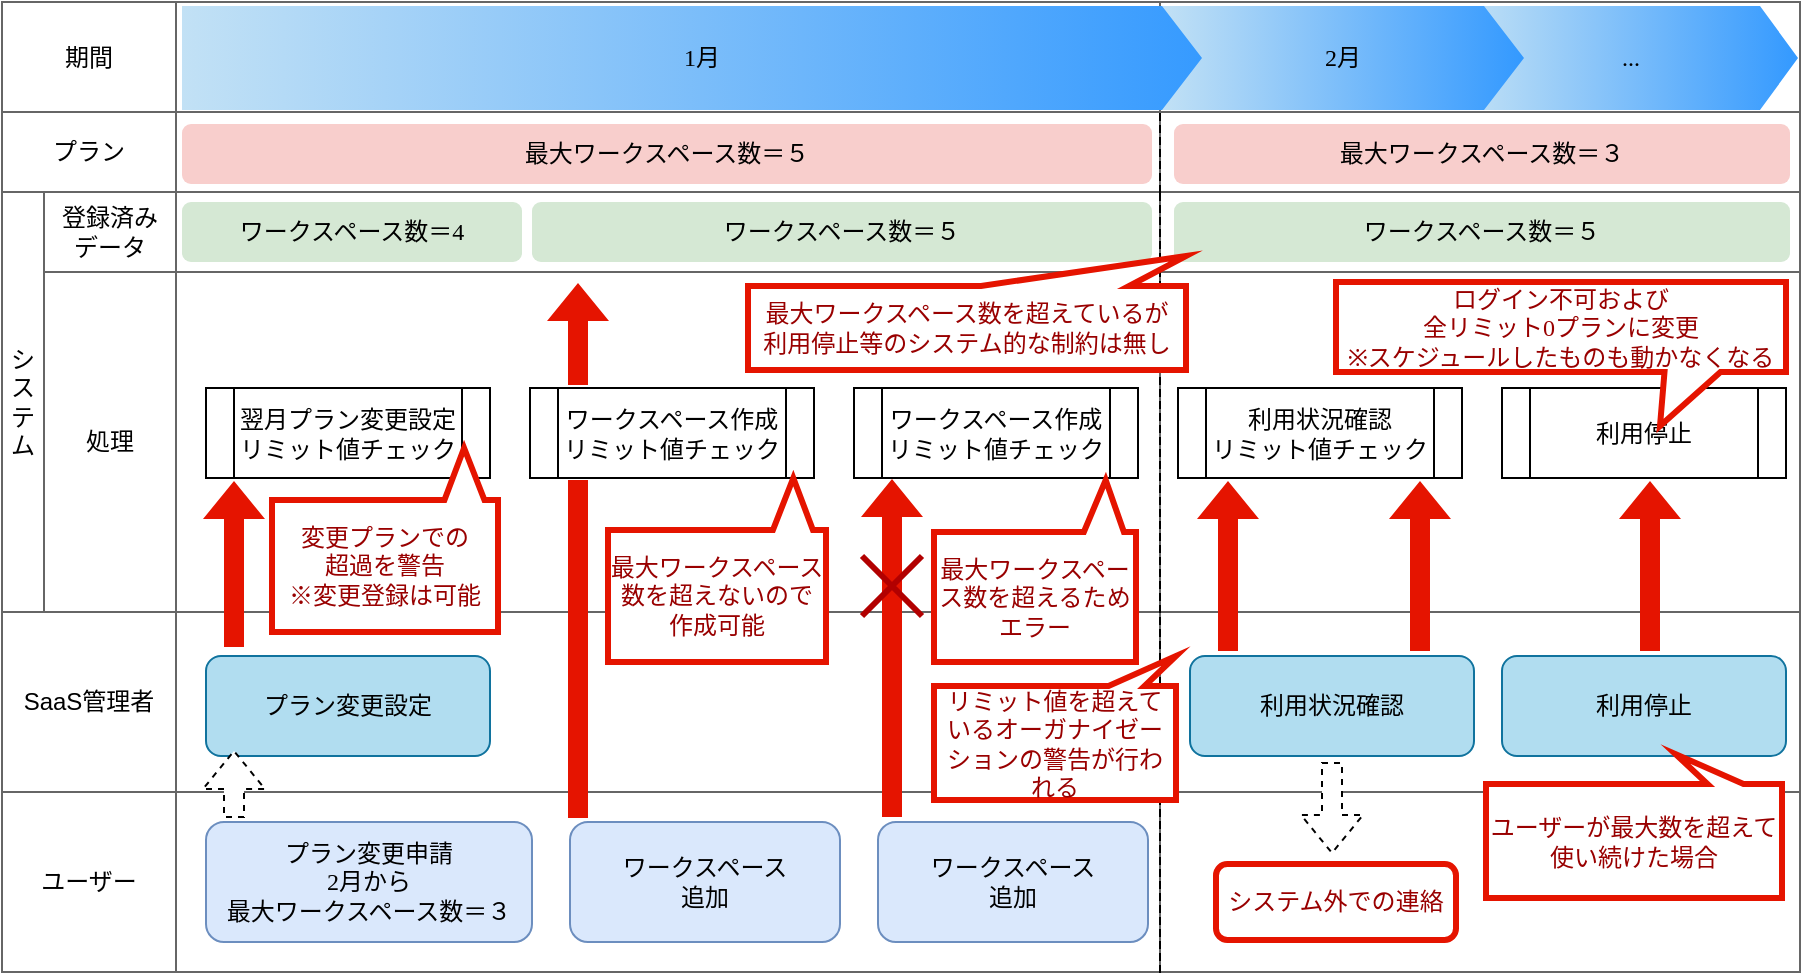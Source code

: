 <mxfile version="20.7.4" type="device" pages="2"><diagram id="C5RBs43oDa-KdzZeNtuy" name="吹き出し"><mxGraphModel dx="1036" dy="214" grid="0" gridSize="10" guides="1" tooltips="1" connect="1" arrows="1" fold="1" page="0" pageScale="1" pageWidth="827" pageHeight="1169" math="0" shadow="0"><root><mxCell id="WIyWlLk6GJQsqaUBKTNV-0"/><object label="BASE" id="WIyWlLk6GJQsqaUBKTNV-1"><mxCell style="" parent="WIyWlLk6GJQsqaUBKTNV-0"/></object><mxCell id="iHXsN30_TzAsGnxSxxiz-37" value="" style="shape=table;startSize=0;container=1;collapsible=0;childLayout=tableLayout;strokeColor=#666666;" parent="WIyWlLk6GJQsqaUBKTNV-1" vertex="1"><mxGeometry x="40" y="442" width="899" height="485" as="geometry"/></mxCell><mxCell id="iHXsN30_TzAsGnxSxxiz-38" value="" style="shape=tableRow;horizontal=0;startSize=0;swimlaneHead=0;swimlaneBody=0;top=0;left=0;bottom=0;right=0;collapsible=0;dropTarget=0;fillColor=none;points=[[0,0.5],[1,0.5]];portConstraint=eastwest;" parent="iHXsN30_TzAsGnxSxxiz-37" vertex="1"><mxGeometry width="899" height="55" as="geometry"/></mxCell><mxCell id="iHXsN30_TzAsGnxSxxiz-39" value="期間" style="shape=partialRectangle;html=1;whiteSpace=wrap;connectable=0;overflow=hidden;fillColor=none;top=0;left=0;bottom=0;right=0;pointerEvents=1;rowspan=1;colspan=2;strokeColor=#121212;" parent="iHXsN30_TzAsGnxSxxiz-38" vertex="1"><mxGeometry width="87" height="55" as="geometry"><mxRectangle width="21" height="55" as="alternateBounds"/></mxGeometry></mxCell><mxCell id="iHXsN30_TzAsGnxSxxiz-40" value="" style="shape=partialRectangle;html=1;whiteSpace=wrap;connectable=0;overflow=hidden;fillColor=none;top=0;left=0;bottom=0;right=0;pointerEvents=1;" parent="iHXsN30_TzAsGnxSxxiz-38" vertex="1" visible="0"><mxGeometry x="21" width="66" height="55" as="geometry"><mxRectangle width="66" height="55" as="alternateBounds"/></mxGeometry></mxCell><mxCell id="iHXsN30_TzAsGnxSxxiz-41" value="1月" style="shape=partialRectangle;html=1;whiteSpace=wrap;connectable=0;overflow=hidden;fillColor=none;top=0;left=0;bottom=0;right=0;pointerEvents=1;" parent="iHXsN30_TzAsGnxSxxiz-38" vertex="1"><mxGeometry x="87" width="492" height="55" as="geometry"><mxRectangle width="492" height="55" as="alternateBounds"/></mxGeometry></mxCell><mxCell id="iHXsN30_TzAsGnxSxxiz-42" value="2月" style="shape=partialRectangle;html=1;whiteSpace=wrap;connectable=0;overflow=hidden;fillColor=none;top=0;left=0;bottom=0;right=0;pointerEvents=1;" parent="iHXsN30_TzAsGnxSxxiz-38" vertex="1"><mxGeometry x="579" width="320" height="55" as="geometry"><mxRectangle width="320" height="55" as="alternateBounds"/></mxGeometry></mxCell><mxCell id="iHXsN30_TzAsGnxSxxiz-44" value="" style="shape=tableRow;horizontal=0;startSize=0;swimlaneHead=0;swimlaneBody=0;top=0;left=0;bottom=0;right=0;collapsible=0;dropTarget=0;fillColor=none;points=[[0,0.5],[1,0.5]];portConstraint=eastwest;" parent="iHXsN30_TzAsGnxSxxiz-37" vertex="1"><mxGeometry y="55" width="899" height="40" as="geometry"/></mxCell><mxCell id="iHXsN30_TzAsGnxSxxiz-45" value="プラン" style="shape=partialRectangle;html=1;whiteSpace=wrap;connectable=0;overflow=hidden;fillColor=none;top=0;left=0;bottom=0;right=0;pointerEvents=1;rowspan=1;colspan=2;strokeColor=#121212;" parent="iHXsN30_TzAsGnxSxxiz-44" vertex="1"><mxGeometry width="87" height="40" as="geometry"><mxRectangle width="21" height="40" as="alternateBounds"/></mxGeometry></mxCell><mxCell id="iHXsN30_TzAsGnxSxxiz-46" value="" style="shape=partialRectangle;html=1;whiteSpace=wrap;connectable=0;overflow=hidden;fillColor=none;top=0;left=0;bottom=0;right=0;pointerEvents=1;" parent="iHXsN30_TzAsGnxSxxiz-44" vertex="1" visible="0"><mxGeometry x="21" width="66" height="40" as="geometry"><mxRectangle width="66" height="40" as="alternateBounds"/></mxGeometry></mxCell><mxCell id="iHXsN30_TzAsGnxSxxiz-47" value="" style="shape=partialRectangle;html=1;whiteSpace=wrap;connectable=0;overflow=hidden;fillColor=none;top=0;left=0;bottom=0;right=0;pointerEvents=1;" parent="iHXsN30_TzAsGnxSxxiz-44" vertex="1"><mxGeometry x="87" width="492" height="40" as="geometry"><mxRectangle width="492" height="40" as="alternateBounds"/></mxGeometry></mxCell><mxCell id="iHXsN30_TzAsGnxSxxiz-48" value="" style="shape=partialRectangle;html=1;whiteSpace=wrap;connectable=0;overflow=hidden;fillColor=none;top=0;left=1;bottom=0;right=0;pointerEvents=1;dashed=1;" parent="iHXsN30_TzAsGnxSxxiz-44" vertex="1"><mxGeometry x="579" width="320" height="40" as="geometry"><mxRectangle width="320" height="40" as="alternateBounds"/></mxGeometry></mxCell><mxCell id="iHXsN30_TzAsGnxSxxiz-50" value="" style="shape=tableRow;horizontal=1;startSize=0;swimlaneHead=0;swimlaneBody=0;top=0;left=0;bottom=0;right=0;collapsible=0;dropTarget=0;fillColor=none;points=[[0,0.5],[1,0.5]];portConstraint=eastwest;" parent="iHXsN30_TzAsGnxSxxiz-37" vertex="1"><mxGeometry y="95" width="899" height="40" as="geometry"/></mxCell><mxCell id="iHXsN30_TzAsGnxSxxiz-51" value="シ&lt;br&gt;ス&lt;br&gt;テ&lt;br&gt;ム" style="shape=partialRectangle;html=1;whiteSpace=wrap;connectable=0;overflow=hidden;fillColor=none;top=0;left=0;bottom=0;right=0;pointerEvents=1;rowspan=2;colspan=1;horizontal=1;fontFamily=Tahoma;strokeColor=#121212;" parent="iHXsN30_TzAsGnxSxxiz-50" vertex="1"><mxGeometry width="21" height="210" as="geometry"><mxRectangle width="21" height="40" as="alternateBounds"/></mxGeometry></mxCell><mxCell id="iHXsN30_TzAsGnxSxxiz-52" value="登録済み&lt;br&gt;データ" style="shape=partialRectangle;html=1;whiteSpace=wrap;connectable=0;overflow=hidden;fillColor=none;top=0;left=0;bottom=0;right=0;pointerEvents=1;strokeColor=#121212;" parent="iHXsN30_TzAsGnxSxxiz-50" vertex="1"><mxGeometry x="21" width="66" height="40" as="geometry"><mxRectangle width="66" height="40" as="alternateBounds"/></mxGeometry></mxCell><mxCell id="iHXsN30_TzAsGnxSxxiz-53" value="" style="shape=partialRectangle;html=1;whiteSpace=wrap;connectable=0;overflow=hidden;fillColor=none;top=0;left=0;bottom=0;right=0;pointerEvents=1;" parent="iHXsN30_TzAsGnxSxxiz-50" vertex="1"><mxGeometry x="87" width="492" height="40" as="geometry"><mxRectangle width="492" height="40" as="alternateBounds"/></mxGeometry></mxCell><mxCell id="iHXsN30_TzAsGnxSxxiz-54" value="" style="shape=partialRectangle;html=1;whiteSpace=wrap;connectable=0;overflow=hidden;fillColor=none;top=0;left=1;bottom=0;right=0;pointerEvents=1;dashed=1;" parent="iHXsN30_TzAsGnxSxxiz-50" vertex="1"><mxGeometry x="579" width="320" height="40" as="geometry"><mxRectangle width="320" height="40" as="alternateBounds"/></mxGeometry></mxCell><mxCell id="iHXsN30_TzAsGnxSxxiz-56" value="" style="shape=tableRow;horizontal=0;startSize=0;swimlaneHead=0;swimlaneBody=0;top=0;left=0;bottom=0;right=0;collapsible=0;dropTarget=0;fillColor=none;points=[[0,0.5],[1,0.5]];portConstraint=eastwest;" parent="iHXsN30_TzAsGnxSxxiz-37" vertex="1"><mxGeometry y="135" width="899" height="170" as="geometry"/></mxCell><mxCell id="iHXsN30_TzAsGnxSxxiz-57" value="" style="shape=partialRectangle;html=1;whiteSpace=wrap;connectable=0;overflow=hidden;fillColor=none;top=0;left=0;bottom=0;right=0;pointerEvents=1;" parent="iHXsN30_TzAsGnxSxxiz-56" vertex="1" visible="0"><mxGeometry width="21" height="170" as="geometry"><mxRectangle width="21" height="170" as="alternateBounds"/></mxGeometry></mxCell><mxCell id="iHXsN30_TzAsGnxSxxiz-58" value="処理" style="shape=partialRectangle;html=1;whiteSpace=wrap;connectable=0;overflow=hidden;fillColor=none;top=0;left=0;bottom=0;right=0;pointerEvents=1;strokeColor=#121212;" parent="iHXsN30_TzAsGnxSxxiz-56" vertex="1"><mxGeometry x="21" width="66" height="170" as="geometry"><mxRectangle width="66" height="170" as="alternateBounds"/></mxGeometry></mxCell><mxCell id="iHXsN30_TzAsGnxSxxiz-59" value="" style="shape=partialRectangle;html=1;whiteSpace=wrap;connectable=0;overflow=hidden;fillColor=none;top=0;left=0;bottom=0;right=0;pointerEvents=1;" parent="iHXsN30_TzAsGnxSxxiz-56" vertex="1"><mxGeometry x="87" width="492" height="170" as="geometry"><mxRectangle width="492" height="170" as="alternateBounds"/></mxGeometry></mxCell><mxCell id="iHXsN30_TzAsGnxSxxiz-60" value="" style="shape=partialRectangle;html=1;whiteSpace=wrap;connectable=0;overflow=hidden;fillColor=none;top=0;left=1;bottom=0;right=0;pointerEvents=1;dashed=1;" parent="iHXsN30_TzAsGnxSxxiz-56" vertex="1"><mxGeometry x="579" width="320" height="170" as="geometry"><mxRectangle width="320" height="170" as="alternateBounds"/></mxGeometry></mxCell><mxCell id="iHXsN30_TzAsGnxSxxiz-62" value="" style="shape=tableRow;horizontal=0;startSize=0;swimlaneHead=0;swimlaneBody=0;top=0;left=0;bottom=0;right=0;collapsible=0;dropTarget=0;fillColor=none;points=[[0,0.5],[1,0.5]];portConstraint=eastwest;" parent="iHXsN30_TzAsGnxSxxiz-37" vertex="1"><mxGeometry y="305" width="899" height="90" as="geometry"/></mxCell><mxCell id="iHXsN30_TzAsGnxSxxiz-63" value="SaaS管理者" style="shape=partialRectangle;html=1;whiteSpace=wrap;connectable=0;overflow=hidden;fillColor=none;top=0;left=0;bottom=0;right=0;pointerEvents=1;rowspan=1;colspan=2;strokeColor=#121212;" parent="iHXsN30_TzAsGnxSxxiz-62" vertex="1"><mxGeometry width="87" height="90" as="geometry"><mxRectangle width="21" height="90" as="alternateBounds"/></mxGeometry></mxCell><mxCell id="iHXsN30_TzAsGnxSxxiz-64" value="" style="shape=partialRectangle;html=1;whiteSpace=wrap;connectable=0;overflow=hidden;fillColor=none;top=0;left=0;bottom=0;right=0;pointerEvents=1;" parent="iHXsN30_TzAsGnxSxxiz-62" vertex="1" visible="0"><mxGeometry x="21" width="66" height="90" as="geometry"><mxRectangle width="66" height="90" as="alternateBounds"/></mxGeometry></mxCell><mxCell id="iHXsN30_TzAsGnxSxxiz-65" value="" style="shape=partialRectangle;html=1;whiteSpace=wrap;connectable=0;overflow=hidden;fillColor=none;top=0;left=0;bottom=0;right=1;pointerEvents=1;strokeColor=none;" parent="iHXsN30_TzAsGnxSxxiz-62" vertex="1"><mxGeometry x="87" width="492" height="90" as="geometry"><mxRectangle width="492" height="90" as="alternateBounds"/></mxGeometry></mxCell><mxCell id="iHXsN30_TzAsGnxSxxiz-66" value="" style="shape=partialRectangle;html=1;whiteSpace=wrap;connectable=0;overflow=hidden;fillColor=none;top=0;left=1;bottom=0;right=0;pointerEvents=1;dashed=1;" parent="iHXsN30_TzAsGnxSxxiz-62" vertex="1"><mxGeometry x="579" width="320" height="90" as="geometry"><mxRectangle width="320" height="90" as="alternateBounds"/></mxGeometry></mxCell><mxCell id="iHXsN30_TzAsGnxSxxiz-68" value="" style="shape=tableRow;horizontal=0;startSize=0;swimlaneHead=0;swimlaneBody=0;top=0;left=0;bottom=0;right=0;collapsible=0;dropTarget=0;fillColor=none;points=[[0,0.5],[1,0.5]];portConstraint=eastwest;" parent="iHXsN30_TzAsGnxSxxiz-37" vertex="1"><mxGeometry y="395" width="899" height="90" as="geometry"/></mxCell><mxCell id="iHXsN30_TzAsGnxSxxiz-69" value="ユーザー" style="shape=partialRectangle;html=1;whiteSpace=wrap;connectable=0;overflow=hidden;fillColor=none;top=0;left=0;bottom=0;right=0;pointerEvents=1;rowspan=1;colspan=2;strokeColor=#121212;" parent="iHXsN30_TzAsGnxSxxiz-68" vertex="1"><mxGeometry width="87" height="90" as="geometry"><mxRectangle width="21" height="90" as="alternateBounds"/></mxGeometry></mxCell><mxCell id="iHXsN30_TzAsGnxSxxiz-70" value="" style="shape=partialRectangle;html=1;whiteSpace=wrap;connectable=0;overflow=hidden;fillColor=none;top=0;left=0;bottom=0;right=0;pointerEvents=1;" parent="iHXsN30_TzAsGnxSxxiz-68" vertex="1" visible="0"><mxGeometry x="21" width="66" height="90" as="geometry"><mxRectangle width="66" height="90" as="alternateBounds"/></mxGeometry></mxCell><mxCell id="iHXsN30_TzAsGnxSxxiz-71" value="" style="shape=partialRectangle;html=1;whiteSpace=wrap;connectable=0;overflow=hidden;fillColor=none;top=0;left=0;bottom=0;right=0;pointerEvents=1;" parent="iHXsN30_TzAsGnxSxxiz-68" vertex="1"><mxGeometry x="87" width="492" height="90" as="geometry"><mxRectangle width="492" height="90" as="alternateBounds"/></mxGeometry></mxCell><mxCell id="iHXsN30_TzAsGnxSxxiz-72" value="" style="shape=partialRectangle;html=1;whiteSpace=wrap;connectable=0;overflow=hidden;fillColor=none;top=0;left=1;bottom=0;right=0;pointerEvents=1;dashed=1;" parent="iHXsN30_TzAsGnxSxxiz-68" vertex="1"><mxGeometry x="579" width="320" height="90" as="geometry"><mxRectangle width="320" height="90" as="alternateBounds"/></mxGeometry></mxCell><mxCell id="iHXsN30_TzAsGnxSxxiz-74" value="最大ワークスペース数＝５" style="rounded=1;whiteSpace=wrap;html=1;fontFamily=Tahoma;fillColor=#f8cecc;strokeColor=none;" parent="WIyWlLk6GJQsqaUBKTNV-1" vertex="1"><mxGeometry x="130" y="503" width="485" height="30" as="geometry"/></mxCell><mxCell id="iHXsN30_TzAsGnxSxxiz-75" value="ワークスペース数＝4" style="rounded=1;whiteSpace=wrap;html=1;fontFamily=Tahoma;fillColor=#d5e8d4;strokeColor=none;" parent="WIyWlLk6GJQsqaUBKTNV-1" vertex="1"><mxGeometry x="130" y="542" width="170" height="30" as="geometry"/></mxCell><mxCell id="iHXsN30_TzAsGnxSxxiz-76" value="ワークスペース数＝５" style="rounded=1;whiteSpace=wrap;html=1;fontFamily=Tahoma;fillColor=#d5e8d4;strokeColor=none;" parent="WIyWlLk6GJQsqaUBKTNV-1" vertex="1"><mxGeometry x="305" y="542" width="310" height="30" as="geometry"/></mxCell><mxCell id="iHXsN30_TzAsGnxSxxiz-78" value="最大ワークスペース数＝３" style="rounded=1;whiteSpace=wrap;html=1;fontFamily=Tahoma;fillColor=#f8cecc;strokeColor=none;" parent="WIyWlLk6GJQsqaUBKTNV-1" vertex="1"><mxGeometry x="626" y="503" width="308" height="30" as="geometry"/></mxCell><mxCell id="iHXsN30_TzAsGnxSxxiz-79" value="翌月プラン変更設定&lt;br&gt;リミット値チェック" style="shape=process;whiteSpace=wrap;html=1;backgroundOutline=1;fontFamily=Tahoma;" parent="WIyWlLk6GJQsqaUBKTNV-1" vertex="1"><mxGeometry x="142" y="635" width="142" height="45" as="geometry"/></mxCell><mxCell id="iHXsN30_TzAsGnxSxxiz-81" value="ワークスペース作成&lt;br&gt;リミット値チェック" style="shape=process;whiteSpace=wrap;html=1;backgroundOutline=1;fontFamily=Tahoma;" parent="WIyWlLk6GJQsqaUBKTNV-1" vertex="1"><mxGeometry x="466" y="635" width="142" height="45" as="geometry"/></mxCell><mxCell id="iHXsN30_TzAsGnxSxxiz-82" value="プラン変更設定" style="rounded=1;whiteSpace=wrap;html=1;fontFamily=Tahoma;fillColor=#b1ddf0;strokeColor=#10739e;flipH=1;" parent="WIyWlLk6GJQsqaUBKTNV-1" vertex="1"><mxGeometry x="142" y="769" width="142" height="50" as="geometry"/></mxCell><mxCell id="iHXsN30_TzAsGnxSxxiz-84" value="..." style="shape=step;perimeter=stepPerimeter;whiteSpace=wrap;html=1;fixedSize=1;strokeColor=none;fontFamily=Tahoma;fillColor=#c2e1f5;gradientColor=#3399FF;gradientDirection=east;size=19;" parent="WIyWlLk6GJQsqaUBKTNV-1" vertex="1"><mxGeometry x="771" y="444" width="167" height="52" as="geometry"/></mxCell><mxCell id="iHXsN30_TzAsGnxSxxiz-83" value="1月" style="shape=step;perimeter=stepPerimeter;whiteSpace=wrap;html=1;fixedSize=1;strokeColor=none;fontFamily=Tahoma;fillColor=#c2e1f5;gradientColor=#3399FF;gradientDirection=east;size=0;" parent="WIyWlLk6GJQsqaUBKTNV-1" vertex="1"><mxGeometry x="130" y="444" width="520" height="52" as="geometry"/></mxCell><mxCell id="iHXsN30_TzAsGnxSxxiz-85" value="2月" style="shape=step;perimeter=stepPerimeter;whiteSpace=wrap;html=1;fixedSize=1;strokeColor=none;fontFamily=Tahoma;fillColor=#c2e1f5;gradientColor=#3399FF;gradientDirection=east;" parent="WIyWlLk6GJQsqaUBKTNV-1" vertex="1"><mxGeometry x="620" y="444" width="181" height="52" as="geometry"/></mxCell><mxCell id="iHXsN30_TzAsGnxSxxiz-89" value="ワークスペース数＝５" style="rounded=1;whiteSpace=wrap;html=1;fontFamily=Tahoma;fillColor=#d5e8d4;strokeColor=none;" parent="WIyWlLk6GJQsqaUBKTNV-1" vertex="1"><mxGeometry x="626" y="542" width="308" height="30" as="geometry"/></mxCell><mxCell id="iHXsN30_TzAsGnxSxxiz-126" value="利用状況確認&lt;br&gt;リミット値チェック" style="shape=process;whiteSpace=wrap;html=1;backgroundOutline=1;fontFamily=Tahoma;" parent="WIyWlLk6GJQsqaUBKTNV-1" vertex="1"><mxGeometry x="628" y="635" width="142" height="45" as="geometry"/></mxCell><mxCell id="iHXsN30_TzAsGnxSxxiz-127" value="利用停止" style="shape=process;whiteSpace=wrap;html=1;backgroundOutline=1;fontFamily=Tahoma;" parent="WIyWlLk6GJQsqaUBKTNV-1" vertex="1"><mxGeometry x="790" y="635" width="142" height="45" as="geometry"/></mxCell><mxCell id="iHXsN30_TzAsGnxSxxiz-128" value="利用状況確認" style="rounded=1;whiteSpace=wrap;html=1;fontFamily=Tahoma;fillColor=#b1ddf0;strokeColor=#10739e;flipH=1;" parent="WIyWlLk6GJQsqaUBKTNV-1" vertex="1"><mxGeometry x="634" y="769" width="142" height="50" as="geometry"/></mxCell><mxCell id="iHXsN30_TzAsGnxSxxiz-129" value="利用停止" style="rounded=1;whiteSpace=wrap;html=1;fontFamily=Tahoma;fillColor=#b1ddf0;strokeColor=#10739e;flipH=1;" parent="WIyWlLk6GJQsqaUBKTNV-1" vertex="1"><mxGeometry x="790" y="769" width="142" height="50" as="geometry"/></mxCell><mxCell id="iHXsN30_TzAsGnxSxxiz-130" value="プラン変更申請&lt;br&gt;2月から&lt;br&gt;最大ワークスペース数＝３" style="rounded=1;whiteSpace=wrap;html=1;fontFamily=Tahoma;fillColor=#dae8fc;strokeColor=#6c8ebf;" parent="WIyWlLk6GJQsqaUBKTNV-1" vertex="1"><mxGeometry x="142" y="852" width="163" height="60" as="geometry"/></mxCell><mxCell id="iHXsN30_TzAsGnxSxxiz-131" value="ワークスペース&lt;br&gt;追加" style="rounded=1;whiteSpace=wrap;html=1;fontFamily=Tahoma;fillColor=#dae8fc;strokeColor=#6c8ebf;" parent="WIyWlLk6GJQsqaUBKTNV-1" vertex="1"><mxGeometry x="324" y="852" width="135" height="60" as="geometry"/></mxCell><mxCell id="iHXsN30_TzAsGnxSxxiz-132" value="ワークスペース&lt;br&gt;追加" style="rounded=1;whiteSpace=wrap;html=1;fontFamily=Tahoma;fillColor=#dae8fc;strokeColor=#6c8ebf;" parent="WIyWlLk6GJQsqaUBKTNV-1" vertex="1"><mxGeometry x="478" y="852" width="135" height="60" as="geometry"/></mxCell><mxCell id="iHXsN30_TzAsGnxSxxiz-80" value="ワークスペース作成&lt;br&gt;リミット値チェック" style="shape=process;whiteSpace=wrap;html=1;backgroundOutline=1;fontFamily=Tahoma;" parent="WIyWlLk6GJQsqaUBKTNV-1" vertex="1"><mxGeometry x="304" y="635" width="142" height="45" as="geometry"/></mxCell><object label="矢印" id="iHXsN30_TzAsGnxSxxiz-77"><mxCell parent="WIyWlLk6GJQsqaUBKTNV-0"/></object><mxCell id="iHXsN30_TzAsGnxSxxiz-135" value="" style="shape=flexArrow;endArrow=classic;html=1;rounded=0;fontFamily=Tahoma;width=10;dashed=1;fillColor=default;" parent="iHXsN30_TzAsGnxSxxiz-77" edge="1"><mxGeometry width="50" height="50" relative="1" as="geometry"><mxPoint x="156" y="850" as="sourcePoint"/><mxPoint x="156" y="816" as="targetPoint"/></mxGeometry></mxCell><mxCell id="iHXsN30_TzAsGnxSxxiz-137" value="" style="shape=flexArrow;endArrow=classic;html=1;rounded=0;fontFamily=Tahoma;width=10;fillColor=#e51400;strokeColor=none;" parent="iHXsN30_TzAsGnxSxxiz-77" edge="1"><mxGeometry width="50" height="50" relative="1" as="geometry"><mxPoint x="156" y="765" as="sourcePoint"/><mxPoint x="156" y="681" as="targetPoint"/></mxGeometry></mxCell><mxCell id="iHXsN30_TzAsGnxSxxiz-138" value="" style="shape=flexArrow;endArrow=classic;html=1;rounded=0;fontFamily=Tahoma;width=10;fillColor=#e51400;strokeColor=none;" parent="iHXsN30_TzAsGnxSxxiz-77" edge="1"><mxGeometry width="50" height="50" relative="1" as="geometry"><mxPoint x="328" y="634" as="sourcePoint"/><mxPoint x="328" y="582" as="targetPoint"/></mxGeometry></mxCell><mxCell id="iHXsN30_TzAsGnxSxxiz-139" value="" style="rounded=0;whiteSpace=wrap;html=1;strokeColor=none;fontFamily=Tahoma;fillColor=#e51400;gradientDirection=east;fontColor=#ffffff;" parent="iHXsN30_TzAsGnxSxxiz-77" vertex="1"><mxGeometry x="323" y="681" width="10" height="169" as="geometry"/></mxCell><mxCell id="iHXsN30_TzAsGnxSxxiz-140" value="" style="shape=flexArrow;endArrow=classic;html=1;rounded=0;fontFamily=Tahoma;width=10;fillColor=#e51400;strokeColor=none;startArrow=none;" parent="iHXsN30_TzAsGnxSxxiz-77" edge="1"><mxGeometry width="50" height="50" relative="1" as="geometry"><mxPoint x="485" y="850" as="sourcePoint"/><mxPoint x="485.0" y="680" as="targetPoint"/></mxGeometry></mxCell><mxCell id="iHXsN30_TzAsGnxSxxiz-141" value="" style="shape=flexArrow;endArrow=classic;html=1;rounded=0;fontFamily=Tahoma;width=10;fillColor=#e51400;strokeColor=none;" parent="iHXsN30_TzAsGnxSxxiz-77" edge="1"><mxGeometry width="50" height="50" relative="1" as="geometry"><mxPoint x="653.0" y="767" as="sourcePoint"/><mxPoint x="653.0" y="681" as="targetPoint"/></mxGeometry></mxCell><mxCell id="iHXsN30_TzAsGnxSxxiz-142" value="" style="shape=flexArrow;endArrow=classic;html=1;rounded=0;fontFamily=Tahoma;width=10;fillColor=#e51400;strokeColor=none;" parent="iHXsN30_TzAsGnxSxxiz-77" edge="1"><mxGeometry width="50" height="50" relative="1" as="geometry"><mxPoint x="749" y="767" as="sourcePoint"/><mxPoint x="749" y="681" as="targetPoint"/></mxGeometry></mxCell><mxCell id="iHXsN30_TzAsGnxSxxiz-143" value="" style="shape=flexArrow;endArrow=classic;html=1;rounded=0;fontFamily=Tahoma;width=10;fillColor=#e51400;strokeColor=none;" parent="iHXsN30_TzAsGnxSxxiz-77" edge="1"><mxGeometry width="50" height="50" relative="1" as="geometry"><mxPoint x="864" y="767" as="sourcePoint"/><mxPoint x="864" y="681" as="targetPoint"/></mxGeometry></mxCell><mxCell id="iHXsN30_TzAsGnxSxxiz-145" value="" style="shape=flexArrow;endArrow=classic;html=1;rounded=0;fontFamily=Tahoma;width=10;dashed=1;fillColor=default;" parent="iHXsN30_TzAsGnxSxxiz-77" edge="1"><mxGeometry x="-1" y="321" width="50" height="50" relative="1" as="geometry"><mxPoint x="705" y="822" as="sourcePoint"/><mxPoint x="705" y="868" as="targetPoint"/><mxPoint x="-13" y="-100" as="offset"/></mxGeometry></mxCell><mxCell id="iHXsN30_TzAsGnxSxxiz-150" value="" style="shape=umlDestroy;whiteSpace=wrap;html=1;strokeWidth=3;strokeColor=#B20000;fontFamily=Tahoma;fillColor=#e51400;gradientDirection=east;fontColor=#ffffff;" parent="iHXsN30_TzAsGnxSxxiz-77" vertex="1"><mxGeometry x="470" y="719" width="30" height="30" as="geometry"/></mxCell><object label="説明" id="iHXsN30_TzAsGnxSxxiz-152"><mxCell parent="WIyWlLk6GJQsqaUBKTNV-0"/></object><mxCell id="OcrhuZFldGpqryAnZ_Gf-13" value="最大ワークスペース数を超えないので作成可能" style="shape=callout;whiteSpace=wrap;html=1;perimeter=calloutPerimeter;shadow=0;strokeColor=#E51400;strokeWidth=3;fontFamily=Tahoma;fontColor=#990000;fillColor=#FFFFFF;gradientColor=none;gradientDirection=east;direction=west;position2=0.15;size=26;position=0.06;" parent="iHXsN30_TzAsGnxSxxiz-152" vertex="1"><mxGeometry x="343" y="680" width="109" height="92" as="geometry"/></mxCell><mxCell id="OcrhuZFldGpqryAnZ_Gf-14" value="変更プランでの&lt;br&gt;超過を警告&lt;br&gt;※変更登録は可能" style="shape=callout;whiteSpace=wrap;html=1;perimeter=calloutPerimeter;shadow=0;strokeColor=#E51400;strokeWidth=3;fontFamily=Tahoma;fontColor=#990000;fillColor=#FFFFFF;gradientColor=none;gradientDirection=east;direction=west;position2=0.15;size=26;position=0.06;" parent="iHXsN30_TzAsGnxSxxiz-152" vertex="1"><mxGeometry x="175" y="665" width="113" height="92" as="geometry"/></mxCell><mxCell id="OcrhuZFldGpqryAnZ_Gf-15" value="最大ワークスペース数を超えるためエラー" style="shape=callout;whiteSpace=wrap;html=1;perimeter=calloutPerimeter;shadow=0;strokeColor=#E51400;strokeWidth=3;fontFamily=Tahoma;fontColor=#990000;fillColor=#FFFFFF;gradientColor=none;gradientDirection=east;direction=west;position2=0.15;size=26;position=0.06;" parent="iHXsN30_TzAsGnxSxxiz-152" vertex="1"><mxGeometry x="506" y="681" width="101" height="91" as="geometry"/></mxCell><mxCell id="OcrhuZFldGpqryAnZ_Gf-16" value="最大ワークスペース数を超えているが&lt;br&gt;利用停止等のシステム的な制約は無し" style="shape=callout;whiteSpace=wrap;html=1;perimeter=calloutPerimeter;shadow=0;strokeColor=#E51400;strokeWidth=3;fontFamily=Tahoma;fontColor=#990000;fillColor=#FFFFFF;gradientColor=none;gradientDirection=east;direction=west;position2=0;size=15;position=0.13;base=74;" parent="iHXsN30_TzAsGnxSxxiz-152" vertex="1"><mxGeometry x="413" y="569" width="219" height="57" as="geometry"/></mxCell><mxCell id="OcrhuZFldGpqryAnZ_Gf-17" value="リミット値を超えているオーガナイゼーションの警告が行われる" style="shape=callout;whiteSpace=wrap;html=1;perimeter=calloutPerimeter;shadow=0;strokeColor=#E51400;strokeWidth=3;fontFamily=Tahoma;fontColor=#990000;fillColor=#FFFFFF;gradientColor=none;gradientDirection=east;direction=west;position2=0;size=15;position=0.13;base=18;" parent="iHXsN30_TzAsGnxSxxiz-152" vertex="1"><mxGeometry x="506" y="769" width="121" height="72" as="geometry"/></mxCell><mxCell id="OcrhuZFldGpqryAnZ_Gf-18" value="ユーザーが最大数を超えて使い続けた場合" style="shape=callout;whiteSpace=wrap;html=1;perimeter=calloutPerimeter;shadow=0;strokeColor=#E51400;strokeWidth=3;fontFamily=Tahoma;fontColor=#990000;fillColor=#FFFFFF;gradientColor=none;gradientDirection=east;direction=west;position2=0.36;size=15;position=0.13;base=18;" parent="iHXsN30_TzAsGnxSxxiz-152" vertex="1"><mxGeometry x="782" y="818" width="148" height="72" as="geometry"/></mxCell><mxCell id="OcrhuZFldGpqryAnZ_Gf-19" value="ログイン不可および&lt;br&gt;全リミット0プランに変更&lt;br&gt;※スケジュールしたものも動かなくなる" style="shape=callout;whiteSpace=wrap;html=1;perimeter=calloutPerimeter;shadow=0;strokeColor=#E51400;strokeWidth=3;fontFamily=Tahoma;fontColor=#990000;fillColor=#FFFFFF;gradientColor=none;gradientDirection=east;direction=east;position2=0.72;size=27;position=0.73;base=28;" parent="iHXsN30_TzAsGnxSxxiz-152" vertex="1"><mxGeometry x="707" y="582" width="225" height="72" as="geometry"/></mxCell><mxCell id="OcrhuZFldGpqryAnZ_Gf-20" value="システム外での連絡" style="rounded=1;whiteSpace=wrap;html=1;shadow=0;strokeColor=#E51400;strokeWidth=3;fontFamily=Tahoma;fontColor=#990000;fillColor=#FFFFFF;gradientColor=none;gradientDirection=east;" parent="iHXsN30_TzAsGnxSxxiz-152" vertex="1"><mxGeometry x="647" y="873" width="120" height="38" as="geometry"/></mxCell></root></mxGraphModel></diagram><diagram name="ナンバリング" id="khi_zhwZZpILS5G_XNF0"><mxGraphModel dx="1036" dy="214" grid="0" gridSize="10" guides="1" tooltips="1" connect="1" arrows="1" fold="1" page="0" pageScale="1" pageWidth="827" pageHeight="1169" math="0" shadow="0"><root><mxCell id="4BIe73xLVhsOXFB9ZXPB-0"/><object label="BASE" id="4BIe73xLVhsOXFB9ZXPB-1"><mxCell style="" parent="4BIe73xLVhsOXFB9ZXPB-0"/></object><mxCell id="4BIe73xLVhsOXFB9ZXPB-2" value="" style="shape=table;startSize=0;container=1;collapsible=0;childLayout=tableLayout;strokeColor=#666666;" parent="4BIe73xLVhsOXFB9ZXPB-1" vertex="1"><mxGeometry x="40" y="442" width="899" height="485" as="geometry"/></mxCell><mxCell id="4BIe73xLVhsOXFB9ZXPB-3" value="" style="shape=tableRow;horizontal=0;startSize=0;swimlaneHead=0;swimlaneBody=0;top=0;left=0;bottom=0;right=0;collapsible=0;dropTarget=0;fillColor=none;points=[[0,0.5],[1,0.5]];portConstraint=eastwest;" parent="4BIe73xLVhsOXFB9ZXPB-2" vertex="1"><mxGeometry width="899" height="55" as="geometry"/></mxCell><mxCell id="4BIe73xLVhsOXFB9ZXPB-4" value="期間" style="shape=partialRectangle;html=1;whiteSpace=wrap;connectable=0;overflow=hidden;fillColor=none;top=0;left=0;bottom=0;right=0;pointerEvents=1;rowspan=1;colspan=2;strokeColor=#121212;" parent="4BIe73xLVhsOXFB9ZXPB-3" vertex="1"><mxGeometry width="87" height="55" as="geometry"><mxRectangle width="21" height="55" as="alternateBounds"/></mxGeometry></mxCell><mxCell id="4BIe73xLVhsOXFB9ZXPB-5" value="" style="shape=partialRectangle;html=1;whiteSpace=wrap;connectable=0;overflow=hidden;fillColor=none;top=0;left=0;bottom=0;right=0;pointerEvents=1;" parent="4BIe73xLVhsOXFB9ZXPB-3" vertex="1" visible="0"><mxGeometry x="21" width="66" height="55" as="geometry"><mxRectangle width="66" height="55" as="alternateBounds"/></mxGeometry></mxCell><mxCell id="4BIe73xLVhsOXFB9ZXPB-6" value="1月" style="shape=partialRectangle;html=1;whiteSpace=wrap;connectable=0;overflow=hidden;fillColor=none;top=0;left=0;bottom=0;right=0;pointerEvents=1;" parent="4BIe73xLVhsOXFB9ZXPB-3" vertex="1"><mxGeometry x="87" width="492" height="55" as="geometry"><mxRectangle width="492" height="55" as="alternateBounds"/></mxGeometry></mxCell><mxCell id="4BIe73xLVhsOXFB9ZXPB-7" value="2月" style="shape=partialRectangle;html=1;whiteSpace=wrap;connectable=0;overflow=hidden;fillColor=none;top=0;left=0;bottom=0;right=0;pointerEvents=1;" parent="4BIe73xLVhsOXFB9ZXPB-3" vertex="1"><mxGeometry x="579" width="320" height="55" as="geometry"><mxRectangle width="320" height="55" as="alternateBounds"/></mxGeometry></mxCell><mxCell id="4BIe73xLVhsOXFB9ZXPB-8" value="" style="shape=tableRow;horizontal=0;startSize=0;swimlaneHead=0;swimlaneBody=0;top=0;left=0;bottom=0;right=0;collapsible=0;dropTarget=0;fillColor=none;points=[[0,0.5],[1,0.5]];portConstraint=eastwest;" parent="4BIe73xLVhsOXFB9ZXPB-2" vertex="1"><mxGeometry y="55" width="899" height="40" as="geometry"/></mxCell><mxCell id="4BIe73xLVhsOXFB9ZXPB-9" value="プラン" style="shape=partialRectangle;html=1;whiteSpace=wrap;connectable=0;overflow=hidden;fillColor=none;top=0;left=0;bottom=0;right=0;pointerEvents=1;rowspan=1;colspan=2;strokeColor=#121212;" parent="4BIe73xLVhsOXFB9ZXPB-8" vertex="1"><mxGeometry width="87" height="40" as="geometry"><mxRectangle width="21" height="40" as="alternateBounds"/></mxGeometry></mxCell><mxCell id="4BIe73xLVhsOXFB9ZXPB-10" value="" style="shape=partialRectangle;html=1;whiteSpace=wrap;connectable=0;overflow=hidden;fillColor=none;top=0;left=0;bottom=0;right=0;pointerEvents=1;" parent="4BIe73xLVhsOXFB9ZXPB-8" vertex="1" visible="0"><mxGeometry x="21" width="66" height="40" as="geometry"><mxRectangle width="66" height="40" as="alternateBounds"/></mxGeometry></mxCell><mxCell id="4BIe73xLVhsOXFB9ZXPB-11" value="" style="shape=partialRectangle;html=1;whiteSpace=wrap;connectable=0;overflow=hidden;fillColor=none;top=0;left=0;bottom=0;right=0;pointerEvents=1;" parent="4BIe73xLVhsOXFB9ZXPB-8" vertex="1"><mxGeometry x="87" width="492" height="40" as="geometry"><mxRectangle width="492" height="40" as="alternateBounds"/></mxGeometry></mxCell><mxCell id="4BIe73xLVhsOXFB9ZXPB-12" value="" style="shape=partialRectangle;html=1;whiteSpace=wrap;connectable=0;overflow=hidden;fillColor=none;top=0;left=1;bottom=0;right=0;pointerEvents=1;dashed=1;" parent="4BIe73xLVhsOXFB9ZXPB-8" vertex="1"><mxGeometry x="579" width="320" height="40" as="geometry"><mxRectangle width="320" height="40" as="alternateBounds"/></mxGeometry></mxCell><mxCell id="4BIe73xLVhsOXFB9ZXPB-13" value="" style="shape=tableRow;horizontal=1;startSize=0;swimlaneHead=0;swimlaneBody=0;top=0;left=0;bottom=0;right=0;collapsible=0;dropTarget=0;fillColor=none;points=[[0,0.5],[1,0.5]];portConstraint=eastwest;" parent="4BIe73xLVhsOXFB9ZXPB-2" vertex="1"><mxGeometry y="95" width="899" height="40" as="geometry"/></mxCell><mxCell id="4BIe73xLVhsOXFB9ZXPB-14" value="シ&lt;br&gt;ス&lt;br&gt;テ&lt;br&gt;ム" style="shape=partialRectangle;html=1;whiteSpace=wrap;connectable=0;overflow=hidden;fillColor=none;top=0;left=0;bottom=0;right=0;pointerEvents=1;rowspan=2;colspan=1;horizontal=1;fontFamily=Tahoma;strokeColor=#121212;" parent="4BIe73xLVhsOXFB9ZXPB-13" vertex="1"><mxGeometry width="21" height="210" as="geometry"><mxRectangle width="21" height="40" as="alternateBounds"/></mxGeometry></mxCell><mxCell id="4BIe73xLVhsOXFB9ZXPB-15" value="登録済み&lt;br&gt;データ" style="shape=partialRectangle;html=1;whiteSpace=wrap;connectable=0;overflow=hidden;fillColor=none;top=0;left=0;bottom=0;right=0;pointerEvents=1;strokeColor=#121212;" parent="4BIe73xLVhsOXFB9ZXPB-13" vertex="1"><mxGeometry x="21" width="66" height="40" as="geometry"><mxRectangle width="66" height="40" as="alternateBounds"/></mxGeometry></mxCell><mxCell id="4BIe73xLVhsOXFB9ZXPB-16" value="" style="shape=partialRectangle;html=1;whiteSpace=wrap;connectable=0;overflow=hidden;fillColor=none;top=0;left=0;bottom=0;right=0;pointerEvents=1;" parent="4BIe73xLVhsOXFB9ZXPB-13" vertex="1"><mxGeometry x="87" width="492" height="40" as="geometry"><mxRectangle width="492" height="40" as="alternateBounds"/></mxGeometry></mxCell><mxCell id="4BIe73xLVhsOXFB9ZXPB-17" value="" style="shape=partialRectangle;html=1;whiteSpace=wrap;connectable=0;overflow=hidden;fillColor=none;top=0;left=1;bottom=0;right=0;pointerEvents=1;dashed=1;" parent="4BIe73xLVhsOXFB9ZXPB-13" vertex="1"><mxGeometry x="579" width="320" height="40" as="geometry"><mxRectangle width="320" height="40" as="alternateBounds"/></mxGeometry></mxCell><mxCell id="4BIe73xLVhsOXFB9ZXPB-18" value="" style="shape=tableRow;horizontal=0;startSize=0;swimlaneHead=0;swimlaneBody=0;top=0;left=0;bottom=0;right=0;collapsible=0;dropTarget=0;fillColor=none;points=[[0,0.5],[1,0.5]];portConstraint=eastwest;" parent="4BIe73xLVhsOXFB9ZXPB-2" vertex="1"><mxGeometry y="135" width="899" height="170" as="geometry"/></mxCell><mxCell id="4BIe73xLVhsOXFB9ZXPB-19" value="" style="shape=partialRectangle;html=1;whiteSpace=wrap;connectable=0;overflow=hidden;fillColor=none;top=0;left=0;bottom=0;right=0;pointerEvents=1;" parent="4BIe73xLVhsOXFB9ZXPB-18" vertex="1" visible="0"><mxGeometry width="21" height="170" as="geometry"><mxRectangle width="21" height="170" as="alternateBounds"/></mxGeometry></mxCell><mxCell id="4BIe73xLVhsOXFB9ZXPB-20" value="処理" style="shape=partialRectangle;html=1;whiteSpace=wrap;connectable=0;overflow=hidden;fillColor=none;top=0;left=0;bottom=0;right=0;pointerEvents=1;strokeColor=#121212;" parent="4BIe73xLVhsOXFB9ZXPB-18" vertex="1"><mxGeometry x="21" width="66" height="170" as="geometry"><mxRectangle width="66" height="170" as="alternateBounds"/></mxGeometry></mxCell><mxCell id="4BIe73xLVhsOXFB9ZXPB-21" value="" style="shape=partialRectangle;html=1;whiteSpace=wrap;connectable=0;overflow=hidden;fillColor=none;top=0;left=0;bottom=0;right=0;pointerEvents=1;" parent="4BIe73xLVhsOXFB9ZXPB-18" vertex="1"><mxGeometry x="87" width="492" height="170" as="geometry"><mxRectangle width="492" height="170" as="alternateBounds"/></mxGeometry></mxCell><mxCell id="4BIe73xLVhsOXFB9ZXPB-22" value="" style="shape=partialRectangle;html=1;whiteSpace=wrap;connectable=0;overflow=hidden;fillColor=none;top=0;left=1;bottom=0;right=0;pointerEvents=1;dashed=1;" parent="4BIe73xLVhsOXFB9ZXPB-18" vertex="1"><mxGeometry x="579" width="320" height="170" as="geometry"><mxRectangle width="320" height="170" as="alternateBounds"/></mxGeometry></mxCell><mxCell id="4BIe73xLVhsOXFB9ZXPB-23" value="" style="shape=tableRow;horizontal=0;startSize=0;swimlaneHead=0;swimlaneBody=0;top=0;left=0;bottom=0;right=0;collapsible=0;dropTarget=0;fillColor=none;points=[[0,0.5],[1,0.5]];portConstraint=eastwest;" parent="4BIe73xLVhsOXFB9ZXPB-2" vertex="1"><mxGeometry y="305" width="899" height="90" as="geometry"/></mxCell><mxCell id="4BIe73xLVhsOXFB9ZXPB-24" value="SaaS管理者" style="shape=partialRectangle;html=1;whiteSpace=wrap;connectable=0;overflow=hidden;fillColor=none;top=0;left=0;bottom=0;right=0;pointerEvents=1;rowspan=1;colspan=2;strokeColor=#121212;" parent="4BIe73xLVhsOXFB9ZXPB-23" vertex="1"><mxGeometry width="87" height="90" as="geometry"><mxRectangle width="21" height="90" as="alternateBounds"/></mxGeometry></mxCell><mxCell id="4BIe73xLVhsOXFB9ZXPB-25" value="" style="shape=partialRectangle;html=1;whiteSpace=wrap;connectable=0;overflow=hidden;fillColor=none;top=0;left=0;bottom=0;right=0;pointerEvents=1;" parent="4BIe73xLVhsOXFB9ZXPB-23" vertex="1" visible="0"><mxGeometry x="21" width="66" height="90" as="geometry"><mxRectangle width="66" height="90" as="alternateBounds"/></mxGeometry></mxCell><mxCell id="4BIe73xLVhsOXFB9ZXPB-26" value="" style="shape=partialRectangle;html=1;whiteSpace=wrap;connectable=0;overflow=hidden;fillColor=none;top=0;left=0;bottom=0;right=1;pointerEvents=1;strokeColor=none;" parent="4BIe73xLVhsOXFB9ZXPB-23" vertex="1"><mxGeometry x="87" width="492" height="90" as="geometry"><mxRectangle width="492" height="90" as="alternateBounds"/></mxGeometry></mxCell><mxCell id="4BIe73xLVhsOXFB9ZXPB-27" value="" style="shape=partialRectangle;html=1;whiteSpace=wrap;connectable=0;overflow=hidden;fillColor=none;top=0;left=1;bottom=0;right=0;pointerEvents=1;dashed=1;" parent="4BIe73xLVhsOXFB9ZXPB-23" vertex="1"><mxGeometry x="579" width="320" height="90" as="geometry"><mxRectangle width="320" height="90" as="alternateBounds"/></mxGeometry></mxCell><mxCell id="4BIe73xLVhsOXFB9ZXPB-28" value="" style="shape=tableRow;horizontal=0;startSize=0;swimlaneHead=0;swimlaneBody=0;top=0;left=0;bottom=0;right=0;collapsible=0;dropTarget=0;fillColor=none;points=[[0,0.5],[1,0.5]];portConstraint=eastwest;" parent="4BIe73xLVhsOXFB9ZXPB-2" vertex="1"><mxGeometry y="395" width="899" height="90" as="geometry"/></mxCell><mxCell id="4BIe73xLVhsOXFB9ZXPB-29" value="ユーザー" style="shape=partialRectangle;html=1;whiteSpace=wrap;connectable=0;overflow=hidden;fillColor=none;top=0;left=0;bottom=0;right=0;pointerEvents=1;rowspan=1;colspan=2;strokeColor=#121212;" parent="4BIe73xLVhsOXFB9ZXPB-28" vertex="1"><mxGeometry width="87" height="90" as="geometry"><mxRectangle width="21" height="90" as="alternateBounds"/></mxGeometry></mxCell><mxCell id="4BIe73xLVhsOXFB9ZXPB-30" value="" style="shape=partialRectangle;html=1;whiteSpace=wrap;connectable=0;overflow=hidden;fillColor=none;top=0;left=0;bottom=0;right=0;pointerEvents=1;" parent="4BIe73xLVhsOXFB9ZXPB-28" vertex="1" visible="0"><mxGeometry x="21" width="66" height="90" as="geometry"><mxRectangle width="66" height="90" as="alternateBounds"/></mxGeometry></mxCell><mxCell id="4BIe73xLVhsOXFB9ZXPB-31" value="" style="shape=partialRectangle;html=1;whiteSpace=wrap;connectable=0;overflow=hidden;fillColor=none;top=0;left=0;bottom=0;right=0;pointerEvents=1;" parent="4BIe73xLVhsOXFB9ZXPB-28" vertex="1"><mxGeometry x="87" width="492" height="90" as="geometry"><mxRectangle width="492" height="90" as="alternateBounds"/></mxGeometry></mxCell><mxCell id="4BIe73xLVhsOXFB9ZXPB-32" value="" style="shape=partialRectangle;html=1;whiteSpace=wrap;connectable=0;overflow=hidden;fillColor=none;top=0;left=1;bottom=0;right=0;pointerEvents=1;dashed=1;" parent="4BIe73xLVhsOXFB9ZXPB-28" vertex="1"><mxGeometry x="579" width="320" height="90" as="geometry"><mxRectangle width="320" height="90" as="alternateBounds"/></mxGeometry></mxCell><mxCell id="4BIe73xLVhsOXFB9ZXPB-33" value="最大ワークスペース数＝５" style="rounded=1;whiteSpace=wrap;html=1;fontFamily=Tahoma;fillColor=#f8cecc;strokeColor=none;" parent="4BIe73xLVhsOXFB9ZXPB-1" vertex="1"><mxGeometry x="130" y="503" width="485" height="30" as="geometry"/></mxCell><mxCell id="4BIe73xLVhsOXFB9ZXPB-34" value="ワークスペース数＝4" style="rounded=1;whiteSpace=wrap;html=1;fontFamily=Tahoma;fillColor=#d5e8d4;strokeColor=none;" parent="4BIe73xLVhsOXFB9ZXPB-1" vertex="1"><mxGeometry x="130" y="542" width="221" height="30" as="geometry"/></mxCell><mxCell id="4BIe73xLVhsOXFB9ZXPB-35" value="ワークスペース数＝５" style="rounded=1;whiteSpace=wrap;html=1;fontFamily=Tahoma;fillColor=#d5e8d4;strokeColor=none;" parent="4BIe73xLVhsOXFB9ZXPB-1" vertex="1"><mxGeometry x="358" y="542" width="257" height="30" as="geometry"/></mxCell><mxCell id="4BIe73xLVhsOXFB9ZXPB-36" value="最大ワークスペース数＝３" style="rounded=1;whiteSpace=wrap;html=1;fontFamily=Tahoma;fillColor=#f8cecc;strokeColor=none;" parent="4BIe73xLVhsOXFB9ZXPB-1" vertex="1"><mxGeometry x="626" y="503" width="308" height="30" as="geometry"/></mxCell><mxCell id="4BIe73xLVhsOXFB9ZXPB-37" value="翌月プラン変更設定&lt;br&gt;リミット値チェック" style="shape=process;whiteSpace=wrap;html=1;backgroundOutline=1;fontFamily=Tahoma;" parent="4BIe73xLVhsOXFB9ZXPB-1" vertex="1"><mxGeometry x="142" y="635" width="142" height="45" as="geometry"/></mxCell><mxCell id="4BIe73xLVhsOXFB9ZXPB-38" value="ワークスペース作成&lt;br&gt;リミット値チェック" style="shape=process;whiteSpace=wrap;html=1;backgroundOutline=1;fontFamily=Tahoma;" parent="4BIe73xLVhsOXFB9ZXPB-1" vertex="1"><mxGeometry x="466" y="635" width="142" height="45" as="geometry"/></mxCell><mxCell id="4BIe73xLVhsOXFB9ZXPB-39" value="プラン変更設定" style="rounded=1;whiteSpace=wrap;html=1;fontFamily=Tahoma;fillColor=#b1ddf0;strokeColor=#10739e;flipH=1;" parent="4BIe73xLVhsOXFB9ZXPB-1" vertex="1"><mxGeometry x="142" y="769" width="142" height="50" as="geometry"/></mxCell><mxCell id="4BIe73xLVhsOXFB9ZXPB-40" value="..." style="shape=step;perimeter=stepPerimeter;whiteSpace=wrap;html=1;fixedSize=1;strokeColor=none;fontFamily=Tahoma;fillColor=#c2e1f5;gradientColor=#3399FF;gradientDirection=east;size=19;" parent="4BIe73xLVhsOXFB9ZXPB-1" vertex="1"><mxGeometry x="771" y="444" width="167" height="52" as="geometry"/></mxCell><mxCell id="4BIe73xLVhsOXFB9ZXPB-41" value="1月" style="shape=step;perimeter=stepPerimeter;whiteSpace=wrap;html=1;fixedSize=1;strokeColor=none;fontFamily=Tahoma;fillColor=#c2e1f5;gradientColor=#3399FF;gradientDirection=east;size=0;" parent="4BIe73xLVhsOXFB9ZXPB-1" vertex="1"><mxGeometry x="130" y="444" width="520" height="52" as="geometry"/></mxCell><mxCell id="4BIe73xLVhsOXFB9ZXPB-42" value="2月" style="shape=step;perimeter=stepPerimeter;whiteSpace=wrap;html=1;fixedSize=1;strokeColor=none;fontFamily=Tahoma;fillColor=#c2e1f5;gradientColor=#3399FF;gradientDirection=east;" parent="4BIe73xLVhsOXFB9ZXPB-1" vertex="1"><mxGeometry x="620" y="444" width="181" height="52" as="geometry"/></mxCell><mxCell id="4BIe73xLVhsOXFB9ZXPB-43" value="ワークスペース数＝５" style="rounded=1;whiteSpace=wrap;html=1;fontFamily=Tahoma;fillColor=#d5e8d4;strokeColor=none;" parent="4BIe73xLVhsOXFB9ZXPB-1" vertex="1"><mxGeometry x="626" y="542" width="308" height="30" as="geometry"/></mxCell><mxCell id="4BIe73xLVhsOXFB9ZXPB-44" value="利用状況確認&lt;br&gt;リミット値チェック" style="shape=process;whiteSpace=wrap;html=1;backgroundOutline=1;fontFamily=Tahoma;" parent="4BIe73xLVhsOXFB9ZXPB-1" vertex="1"><mxGeometry x="628" y="635" width="142" height="45" as="geometry"/></mxCell><mxCell id="4BIe73xLVhsOXFB9ZXPB-45" value="利用停止" style="shape=process;whiteSpace=wrap;html=1;backgroundOutline=1;fontFamily=Tahoma;" parent="4BIe73xLVhsOXFB9ZXPB-1" vertex="1"><mxGeometry x="790" y="635" width="142" height="45" as="geometry"/></mxCell><mxCell id="4BIe73xLVhsOXFB9ZXPB-46" value="利用状況確認" style="rounded=1;whiteSpace=wrap;html=1;fontFamily=Tahoma;fillColor=#b1ddf0;strokeColor=#10739e;flipH=1;" parent="4BIe73xLVhsOXFB9ZXPB-1" vertex="1"><mxGeometry x="634" y="769" width="142" height="50" as="geometry"/></mxCell><mxCell id="4BIe73xLVhsOXFB9ZXPB-47" value="利用停止" style="rounded=1;whiteSpace=wrap;html=1;fontFamily=Tahoma;fillColor=#b1ddf0;strokeColor=#10739e;flipH=1;" parent="4BIe73xLVhsOXFB9ZXPB-1" vertex="1"><mxGeometry x="790" y="769" width="142" height="50" as="geometry"/></mxCell><mxCell id="4BIe73xLVhsOXFB9ZXPB-48" value="プラン変更申請&lt;br&gt;2月から&lt;br&gt;最大ワークスペース数＝３" style="rounded=1;whiteSpace=wrap;html=1;fontFamily=Tahoma;fillColor=#dae8fc;strokeColor=#6c8ebf;" parent="4BIe73xLVhsOXFB9ZXPB-1" vertex="1"><mxGeometry x="142" y="852" width="163" height="60" as="geometry"/></mxCell><mxCell id="4BIe73xLVhsOXFB9ZXPB-49" value="ワークスペース&lt;br&gt;追加" style="rounded=1;whiteSpace=wrap;html=1;fontFamily=Tahoma;fillColor=#dae8fc;strokeColor=#6c8ebf;" parent="4BIe73xLVhsOXFB9ZXPB-1" vertex="1"><mxGeometry x="324" y="852" width="135" height="60" as="geometry"/></mxCell><mxCell id="4BIe73xLVhsOXFB9ZXPB-50" value="ワークスペース&lt;br&gt;追加" style="rounded=1;whiteSpace=wrap;html=1;fontFamily=Tahoma;fillColor=#dae8fc;strokeColor=#6c8ebf;" parent="4BIe73xLVhsOXFB9ZXPB-1" vertex="1"><mxGeometry x="478" y="852" width="135" height="60" as="geometry"/></mxCell><mxCell id="4BIe73xLVhsOXFB9ZXPB-51" value="ワークスペース作成&lt;br&gt;リミット値チェック" style="shape=process;whiteSpace=wrap;html=1;backgroundOutline=1;fontFamily=Tahoma;" parent="4BIe73xLVhsOXFB9ZXPB-1" vertex="1"><mxGeometry x="304" y="635" width="142" height="45" as="geometry"/></mxCell><mxCell id="7PYVHVf_pyogWE7UQLsr-3" value="④" style="text;strokeColor=none;align=center;fillColor=none;html=1;verticalAlign=middle;whiteSpace=wrap;rounded=0;shadow=0;strokeWidth=3;fontFamily=Tahoma;fontColor=#990000;fontSize=16;fontStyle=1" parent="4BIe73xLVhsOXFB9ZXPB-1" vertex="1"><mxGeometry x="626" y="548" width="32" height="30" as="geometry"/></mxCell><object label="矢印" id="4BIe73xLVhsOXFB9ZXPB-52"><mxCell parent="4BIe73xLVhsOXFB9ZXPB-0"/></object><mxCell id="4BIe73xLVhsOXFB9ZXPB-53" value="" style="shape=flexArrow;endArrow=classic;html=1;rounded=0;fontFamily=Tahoma;width=10;dashed=1;fillColor=default;" parent="4BIe73xLVhsOXFB9ZXPB-52" edge="1"><mxGeometry width="50" height="50" relative="1" as="geometry"><mxPoint x="206" y="850" as="sourcePoint"/><mxPoint x="206" y="816" as="targetPoint"/></mxGeometry></mxCell><mxCell id="4BIe73xLVhsOXFB9ZXPB-54" value="" style="shape=flexArrow;endArrow=classic;html=1;rounded=0;fontFamily=Tahoma;width=10;fillColor=#e51400;strokeColor=none;" parent="4BIe73xLVhsOXFB9ZXPB-52" edge="1"><mxGeometry width="50" height="50" relative="1" as="geometry"><mxPoint x="206" y="765" as="sourcePoint"/><mxPoint x="206" y="681" as="targetPoint"/></mxGeometry></mxCell><mxCell id="4BIe73xLVhsOXFB9ZXPB-55" value="" style="shape=flexArrow;endArrow=classic;html=1;rounded=0;fontFamily=Tahoma;width=10;fillColor=#e51400;strokeColor=none;" parent="4BIe73xLVhsOXFB9ZXPB-52" edge="1"><mxGeometry width="50" height="50" relative="1" as="geometry"><mxPoint x="375" y="634" as="sourcePoint"/><mxPoint x="375" y="582" as="targetPoint"/></mxGeometry></mxCell><mxCell id="4BIe73xLVhsOXFB9ZXPB-56" value="" style="rounded=0;whiteSpace=wrap;html=1;strokeColor=none;fontFamily=Tahoma;fillColor=#e51400;gradientDirection=east;fontColor=#ffffff;" parent="4BIe73xLVhsOXFB9ZXPB-52" vertex="1"><mxGeometry x="370" y="681" width="10" height="169" as="geometry"/></mxCell><mxCell id="4BIe73xLVhsOXFB9ZXPB-57" value="" style="shape=flexArrow;endArrow=classic;html=1;rounded=0;fontFamily=Tahoma;width=10;fillColor=#e51400;strokeColor=none;startArrow=none;" parent="4BIe73xLVhsOXFB9ZXPB-52" edge="1"><mxGeometry width="50" height="50" relative="1" as="geometry"><mxPoint x="539" y="850" as="sourcePoint"/><mxPoint x="539.0" y="680" as="targetPoint"/></mxGeometry></mxCell><mxCell id="4BIe73xLVhsOXFB9ZXPB-58" value="" style="shape=flexArrow;endArrow=classic;html=1;rounded=0;fontFamily=Tahoma;width=10;fillColor=#e51400;strokeColor=none;" parent="4BIe73xLVhsOXFB9ZXPB-52" edge="1"><mxGeometry width="50" height="50" relative="1" as="geometry"><mxPoint x="653.0" y="767" as="sourcePoint"/><mxPoint x="653.0" y="681" as="targetPoint"/></mxGeometry></mxCell><mxCell id="4BIe73xLVhsOXFB9ZXPB-59" value="" style="shape=flexArrow;endArrow=classic;html=1;rounded=0;fontFamily=Tahoma;width=10;fillColor=#e51400;strokeColor=none;" parent="4BIe73xLVhsOXFB9ZXPB-52" edge="1"><mxGeometry width="50" height="50" relative="1" as="geometry"><mxPoint x="749" y="767" as="sourcePoint"/><mxPoint x="749" y="681" as="targetPoint"/></mxGeometry></mxCell><mxCell id="4BIe73xLVhsOXFB9ZXPB-60" value="" style="shape=flexArrow;endArrow=classic;html=1;rounded=0;fontFamily=Tahoma;width=10;fillColor=#e51400;strokeColor=none;" parent="4BIe73xLVhsOXFB9ZXPB-52" edge="1"><mxGeometry width="50" height="50" relative="1" as="geometry"><mxPoint x="864" y="767" as="sourcePoint"/><mxPoint x="864" y="681" as="targetPoint"/></mxGeometry></mxCell><mxCell id="4BIe73xLVhsOXFB9ZXPB-61" value="" style="shape=flexArrow;endArrow=classic;html=1;rounded=0;fontFamily=Tahoma;width=10;dashed=1;fillColor=default;" parent="4BIe73xLVhsOXFB9ZXPB-52" edge="1"><mxGeometry x="-1" y="321" width="50" height="50" relative="1" as="geometry"><mxPoint x="705" y="822" as="sourcePoint"/><mxPoint x="705" y="868" as="targetPoint"/><mxPoint x="-13" y="-100" as="offset"/></mxGeometry></mxCell><mxCell id="4BIe73xLVhsOXFB9ZXPB-62" value="" style="shape=umlDestroy;whiteSpace=wrap;html=1;strokeWidth=3;strokeColor=#B20000;fontFamily=Tahoma;fillColor=#e51400;gradientDirection=east;fontColor=#ffffff;" parent="4BIe73xLVhsOXFB9ZXPB-52" vertex="1"><mxGeometry x="524" y="719" width="30" height="30" as="geometry"/></mxCell><object label="説明" id="4BIe73xLVhsOXFB9ZXPB-63"><mxCell parent="4BIe73xLVhsOXFB9ZXPB-0"/></object><mxCell id="7PYVHVf_pyogWE7UQLsr-7" value="⑦" style="text;strokeColor=none;align=center;fillColor=none;html=1;verticalAlign=middle;whiteSpace=wrap;rounded=0;shadow=0;strokeWidth=3;fontFamily=Tahoma;fontColor=#990000;fontSize=16;fontStyle=1" parent="4BIe73xLVhsOXFB9ZXPB-63" vertex="1"><mxGeometry x="897" y="601" width="32" height="30" as="geometry"/></mxCell><mxCell id="7PYVHVf_pyogWE7UQLsr-8" value="⑥" style="text;strokeColor=none;align=center;fillColor=none;html=1;verticalAlign=middle;whiteSpace=wrap;rounded=0;shadow=0;strokeWidth=3;fontFamily=Tahoma;fontColor=#990000;fontSize=16;fontStyle=1" parent="4BIe73xLVhsOXFB9ZXPB-63" vertex="1"><mxGeometry x="872" y="713" width="32" height="30" as="geometry"/></mxCell><mxCell id="7PYVHVf_pyogWE7UQLsr-9" value="⑤" style="text;strokeColor=none;align=center;fillColor=none;html=1;verticalAlign=middle;whiteSpace=wrap;rounded=0;shadow=0;strokeWidth=3;fontFamily=Tahoma;fontColor=#990000;fontSize=16;fontStyle=1" parent="4BIe73xLVhsOXFB9ZXPB-63" vertex="1"><mxGeometry x="658" y="718" width="32" height="30" as="geometry"/></mxCell><mxCell id="7PYVHVf_pyogWE7UQLsr-10" value="③" style="text;strokeColor=none;align=center;fillColor=none;html=1;verticalAlign=middle;whiteSpace=wrap;rounded=0;shadow=0;strokeWidth=3;fontFamily=Tahoma;fontColor=#990000;fontSize=16;fontStyle=1" parent="4BIe73xLVhsOXFB9ZXPB-63" vertex="1"><mxGeometry x="558" y="713" width="32" height="30" as="geometry"/></mxCell><mxCell id="7PYVHVf_pyogWE7UQLsr-11" value="②" style="text;strokeColor=none;align=center;fillColor=none;html=1;verticalAlign=middle;whiteSpace=wrap;rounded=0;shadow=0;strokeWidth=3;fontFamily=Tahoma;fontColor=#990000;fontSize=16;fontStyle=1" parent="4BIe73xLVhsOXFB9ZXPB-63" vertex="1"><mxGeometry x="382" y="708" width="32" height="30" as="geometry"/></mxCell><mxCell id="7PYVHVf_pyogWE7UQLsr-12" value="①" style="text;strokeColor=none;align=center;fillColor=none;html=1;verticalAlign=middle;whiteSpace=wrap;rounded=0;shadow=0;strokeWidth=3;fontFamily=Tahoma;fontColor=#990000;fontSize=16;fontStyle=1" parent="4BIe73xLVhsOXFB9ZXPB-63" vertex="1"><mxGeometry x="207" y="710" width="32" height="30" as="geometry"/></mxCell><mxCell id="7PYVHVf_pyogWE7UQLsr-13" value="システム外での連絡" style="rounded=1;whiteSpace=wrap;html=1;shadow=0;strokeColor=#E51400;strokeWidth=3;fontFamily=Tahoma;fontColor=#990000;fillColor=#FFFFFF;gradientColor=none;gradientDirection=east;" parent="4BIe73xLVhsOXFB9ZXPB-63" vertex="1"><mxGeometry x="637" y="873" width="136" height="38" as="geometry"/></mxCell></root></mxGraphModel></diagram></mxfile>